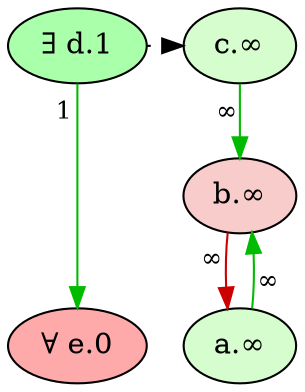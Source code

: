 digraph {
    // Node defaults can be set here if needed
    "e" [style="filled" fillcolor="#FFAAAA" label="∀ e.0" fontsize=14]
    "d" [style="filled" fillcolor="#AAFFAA" label="∃ d.1" fontsize=14]
    "b" [style="filled" fillcolor="#f7cccb" label="b.∞" fontsize=14]
    "a" [style="filled" fillcolor="#d5fdce" label="a.∞" fontsize=14]
    "c" [style="filled" fillcolor="#d5fdce" label="c.∞" fontsize=14]
    edge[labeldistance=1.5 fontsize=12]
    "b" -> "a" [color="#CC0000" style="solid" dir="forward" taillabel="∞" ]
    "a" -> "b" [color="#00BB00" style="solid" dir="forward" taillabel="∞" ]
    "c" -> "b" [color="#00BB00" style="solid" dir="forward" taillabel="∞" ]
    "d" -> "c" [color="black" style="dotted" dir="forward" taillabel="" constraint=false]
    "d" -> "e" [color="#00BB00" style="solid" dir="forward" taillabel="1" ]
    {rank = max e}
    {rank = min d}
}